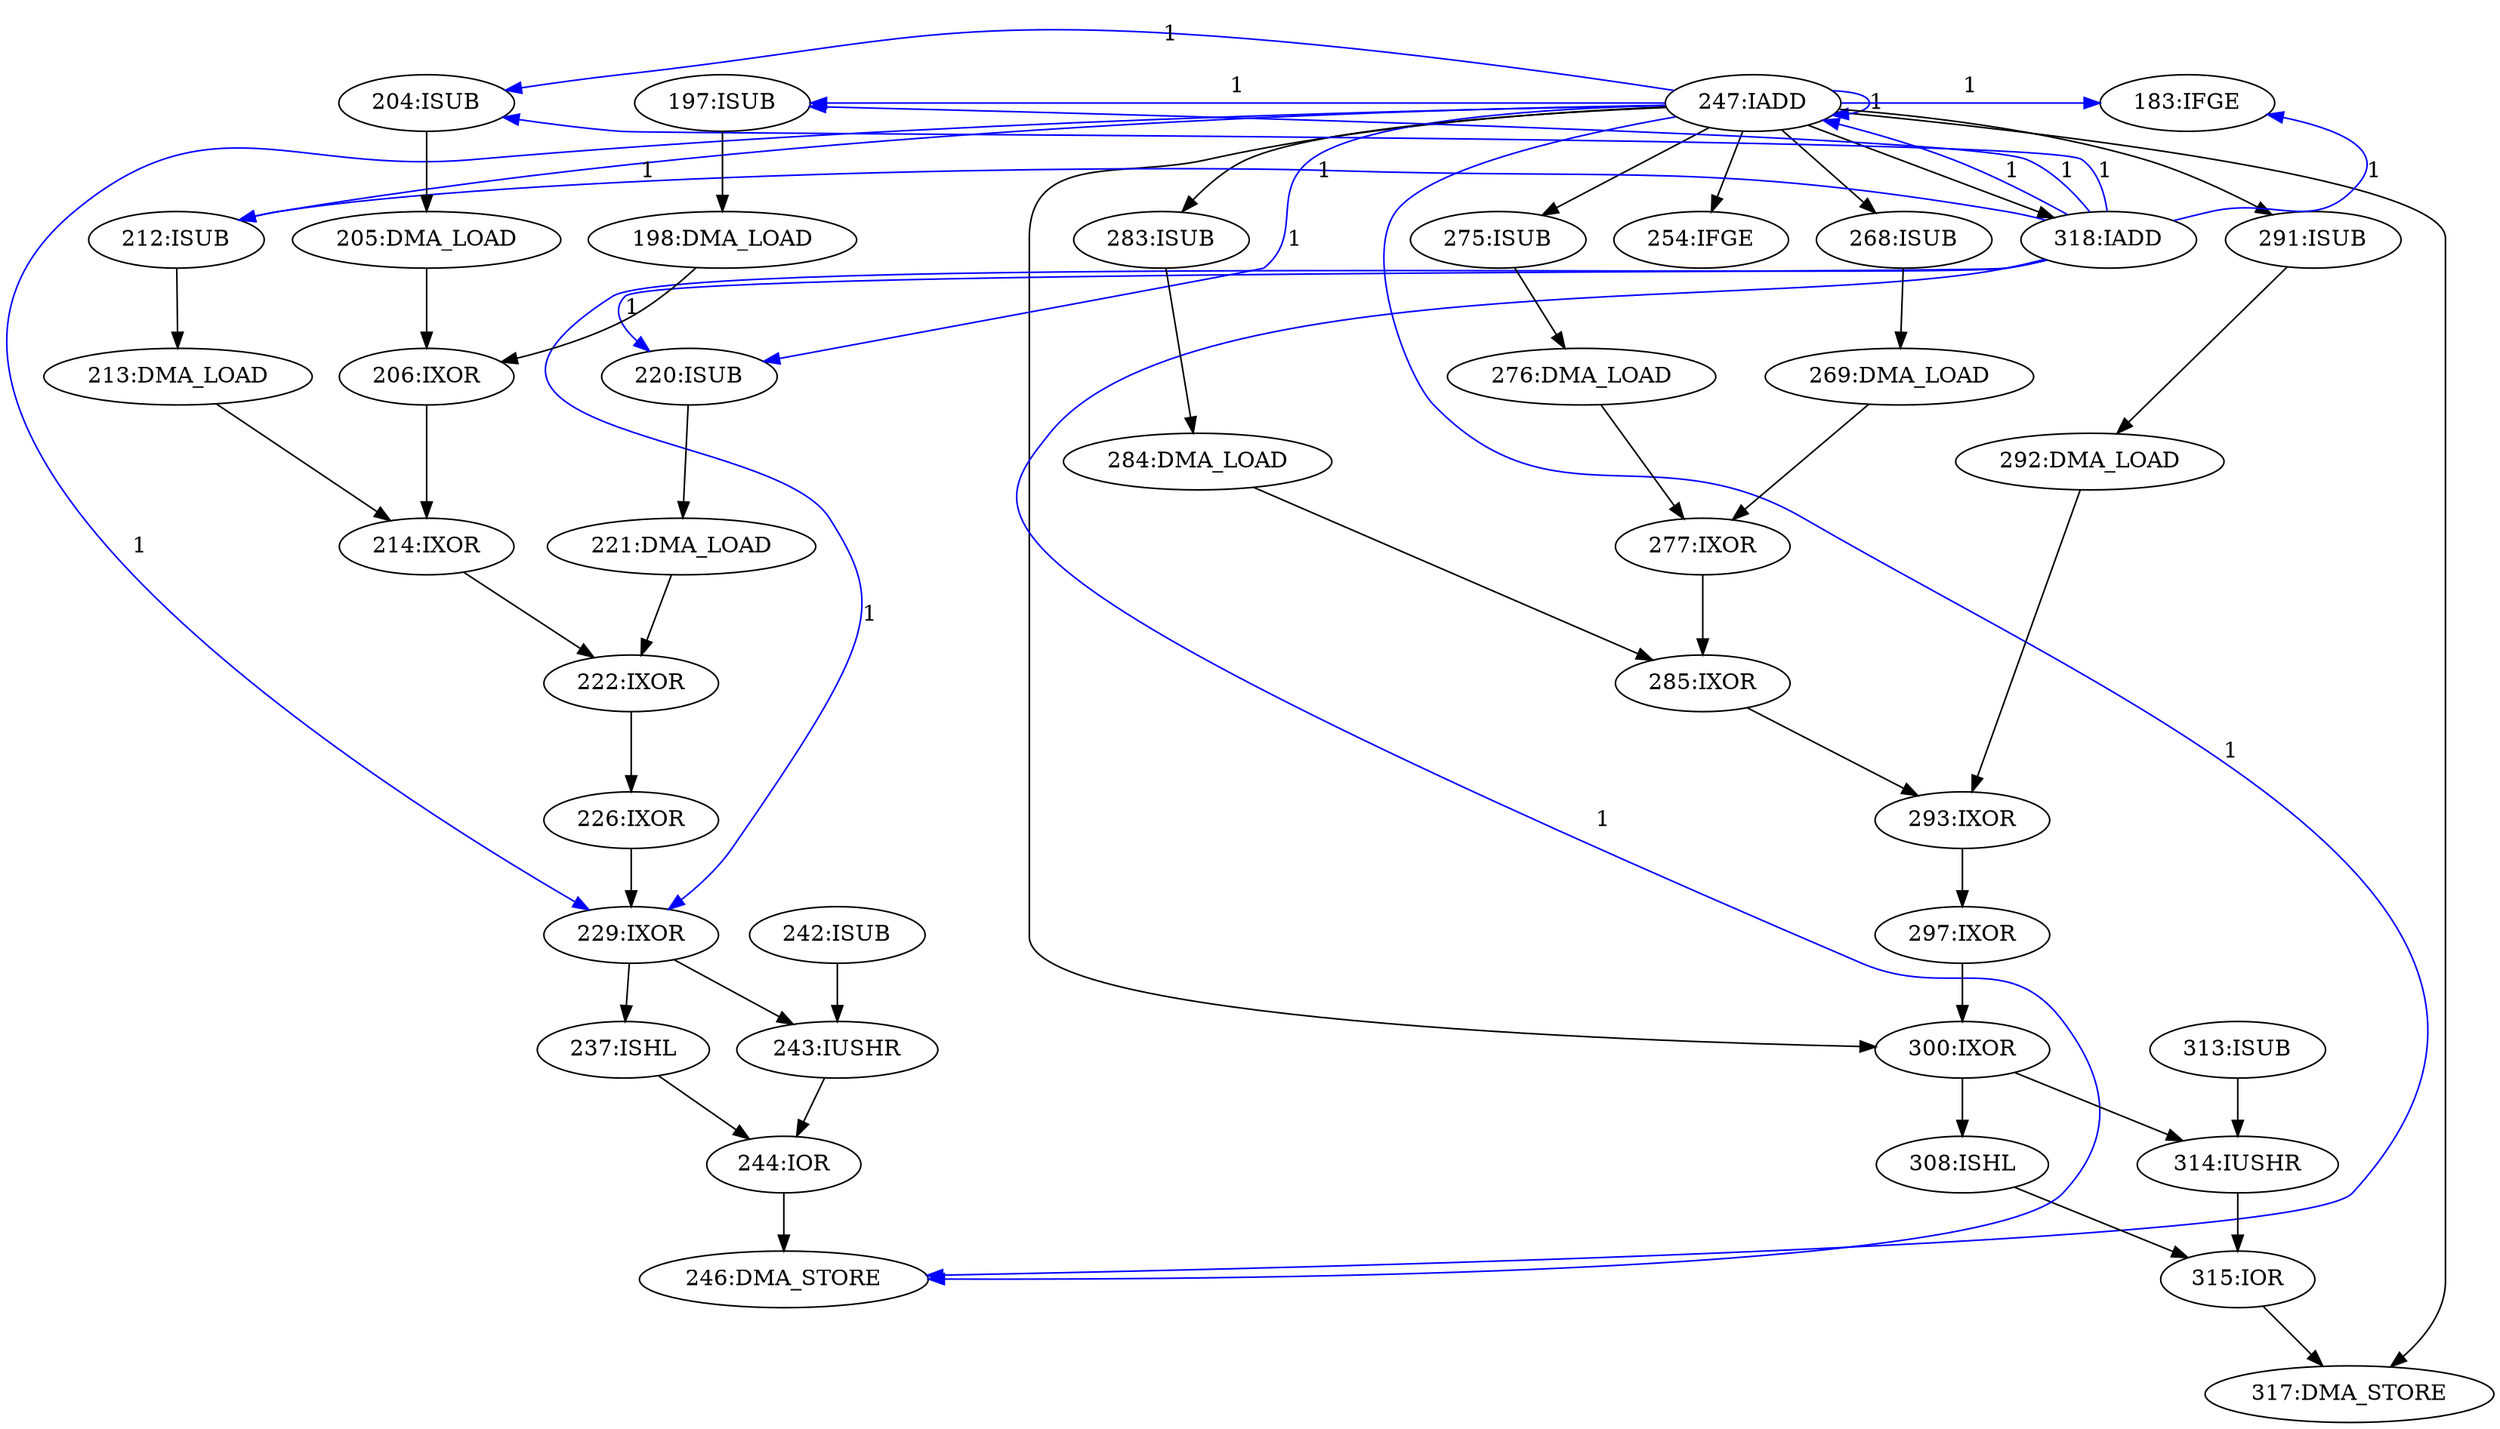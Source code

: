 digraph depgraph {
n0 [label="237:ISHL"];
n1 [label="229:IXOR"];
n1 -> n0;
n2 [label="226:IXOR"];
n2 -> n1;
n3 [label="317:DMA_STORE"];
n4 [label="247:IADD"];
n4 -> n3;
n5 [label="315:IOR"];
n5 -> n3;
n6 [label="243:IUSHR"];
n1 -> n6;
n7 [label="242:ISUB"];
n7 -> n6;
n8 [label="308:ISHL"];
n8 -> n5;
n9 [label="314:IUSHR"];
n9 -> n5;
n10 [label="213:DMA_LOAD"];
n11 [label="212:ISUB"];
n11 -> n10;
n12 [label="318:IADD"];
n4 -> n12;
n13 [label="300:IXOR"];
n13 -> n8;
n14 [label="292:DMA_LOAD"];
n15 [label="291:ISUB"];
n15 -> n14;
n16 [label="221:DMA_LOAD"];
n17 [label="220:ISUB"];
n17 -> n16;
n18 [label="246:DMA_STORE"];
n19 [label="244:IOR"];
n19 -> n18;
n20 [label="285:IXOR"];
n21 [label="277:IXOR"];
n21 -> n20;
n22 [label="284:DMA_LOAD"];
n22 -> n20;
n23 [label="283:ISUB"];
n4 -> n23;
n24 [label="297:IXOR"];
n24 -> n13;
n4 -> n13;
n25 [label="198:DMA_LOAD"];
n26 [label="197:ISUB"];
n26 -> n25;
n0 -> n19;
n6 -> n19;
n27 [label="269:DMA_LOAD"];
n27 -> n21;
n28 [label="276:DMA_LOAD"];
n28 -> n21;
n29 [label="275:ISUB"];
n29 -> n28;
n30 [label="222:IXOR"];
n30 -> n2;
n13 -> n9;
n31 [label="313:ISUB"];
n31 -> n9;
n32 [label="205:DMA_LOAD"];
n33 [label="204:ISUB"];
n33 -> n32;
n4 -> n29;
n34 [label="293:IXOR"];
n34 -> n24;
n4 -> n15;
n35 [label="206:IXOR"];
n25 -> n35;
n32 -> n35;
n36 [label="268:ISUB"];
n36 -> n27;
n4 -> n36;
n20 -> n34;
n14 -> n34;
n37 [label="214:IXOR"];
n37 -> n30;
n16 -> n30;
n23 -> n22;
n35 -> n37;
n10 -> n37;
n38 [label="254:IFGE"];
n4 -> n38;
n12 -> n11 [constraint=false,color=blue,label="1"];
n12 -> n1 [constraint=false,color=blue,label="1"];
n12 -> n33 [constraint=false,color=blue,label="1"];
n12 -> n18 [constraint=false,color=blue,label="1"];
n12 -> n26 [constraint=false,color=blue,label="1"];
n39 [label="183:IFGE"];
n12 -> n39 [constraint=false,color=blue,label="1"];
n12 -> n17 [constraint=false,color=blue,label="1"];
n12 -> n4 [constraint=false,color=blue,label="1"];
n4 -> n11 [constraint=false,color=blue,label="1"];
n4 -> n1 [constraint=false,color=blue,label="1"];
n4 -> n33 [constraint=false,color=blue,label="1"];
n4 -> n18 [constraint=false,color=blue,label="1"];
n4 -> n26 [constraint=false,color=blue,label="1"];
n4 -> n39 [constraint=false,color=blue,label="1"];
n4 -> n17 [constraint=false,color=blue,label="1"];
n4 -> n4 [constraint=false,color=blue,label="1"];
}